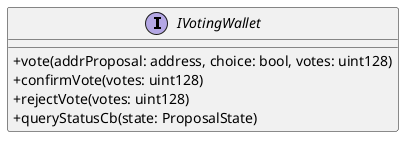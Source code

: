 @startuml
skinparam WrapWidth 600
skinparam classAttributeIconSize 0
' hide circle
skinparam linetype ortho
skinparam linetype polyline
top to bottom direction
left to right direction
skinparam componentStyle uml2


interface IVotingWallet {
    +vote(addrProposal: address, choice: bool, votes: uint128)
    +confirmVote(votes: uint128)
    +rejectVote(votes: uint128)
    +queryStatusCb(state: ProposalState)
}

@enduml
